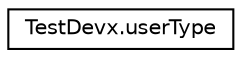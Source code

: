 digraph "Graphical Class Hierarchy"
{
  edge [fontname="Helvetica",fontsize="10",labelfontname="Helvetica",labelfontsize="10"];
  node [fontname="Helvetica",fontsize="10",shape=record];
  rankdir="LR";
  Node0 [label="TestDevx.userType",height=0.2,width=0.4,color="black", fillcolor="white", style="filled",URL="$class_test_devx_1_1user_type.html"];
}
